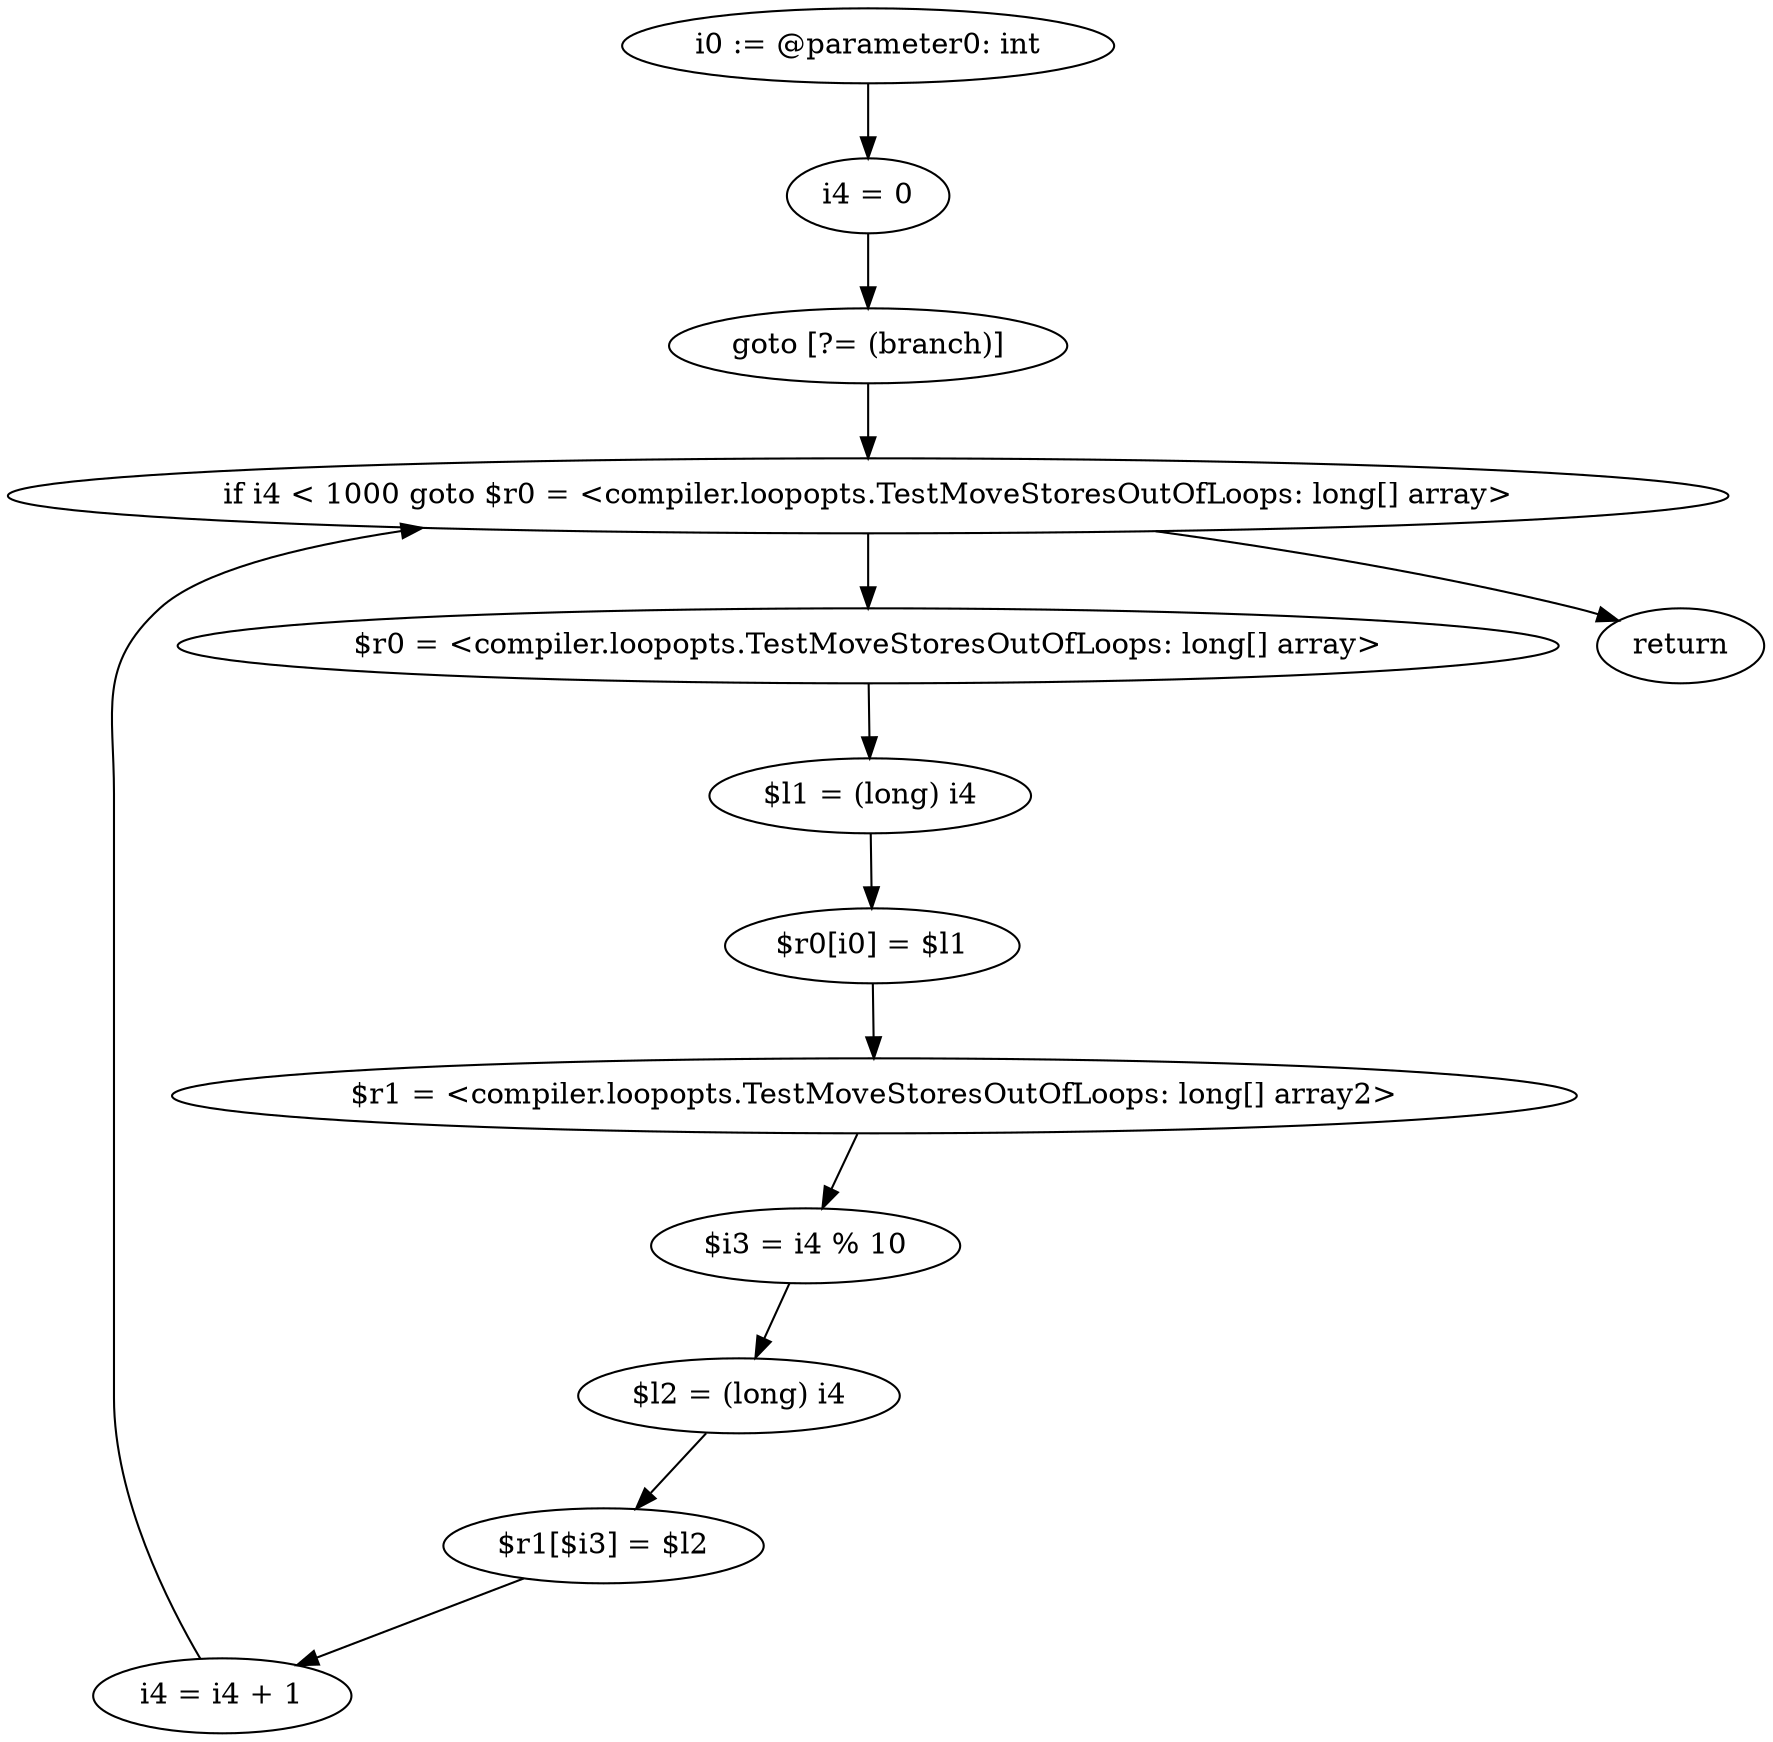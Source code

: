 digraph "unitGraph" {
    "i0 := @parameter0: int"
    "i4 = 0"
    "goto [?= (branch)]"
    "$r0 = <compiler.loopopts.TestMoveStoresOutOfLoops: long[] array>"
    "$l1 = (long) i4"
    "$r0[i0] = $l1"
    "$r1 = <compiler.loopopts.TestMoveStoresOutOfLoops: long[] array2>"
    "$i3 = i4 % 10"
    "$l2 = (long) i4"
    "$r1[$i3] = $l2"
    "i4 = i4 + 1"
    "if i4 < 1000 goto $r0 = <compiler.loopopts.TestMoveStoresOutOfLoops: long[] array>"
    "return"
    "i0 := @parameter0: int"->"i4 = 0";
    "i4 = 0"->"goto [?= (branch)]";
    "goto [?= (branch)]"->"if i4 < 1000 goto $r0 = <compiler.loopopts.TestMoveStoresOutOfLoops: long[] array>";
    "$r0 = <compiler.loopopts.TestMoveStoresOutOfLoops: long[] array>"->"$l1 = (long) i4";
    "$l1 = (long) i4"->"$r0[i0] = $l1";
    "$r0[i0] = $l1"->"$r1 = <compiler.loopopts.TestMoveStoresOutOfLoops: long[] array2>";
    "$r1 = <compiler.loopopts.TestMoveStoresOutOfLoops: long[] array2>"->"$i3 = i4 % 10";
    "$i3 = i4 % 10"->"$l2 = (long) i4";
    "$l2 = (long) i4"->"$r1[$i3] = $l2";
    "$r1[$i3] = $l2"->"i4 = i4 + 1";
    "i4 = i4 + 1"->"if i4 < 1000 goto $r0 = <compiler.loopopts.TestMoveStoresOutOfLoops: long[] array>";
    "if i4 < 1000 goto $r0 = <compiler.loopopts.TestMoveStoresOutOfLoops: long[] array>"->"return";
    "if i4 < 1000 goto $r0 = <compiler.loopopts.TestMoveStoresOutOfLoops: long[] array>"->"$r0 = <compiler.loopopts.TestMoveStoresOutOfLoops: long[] array>";
}
